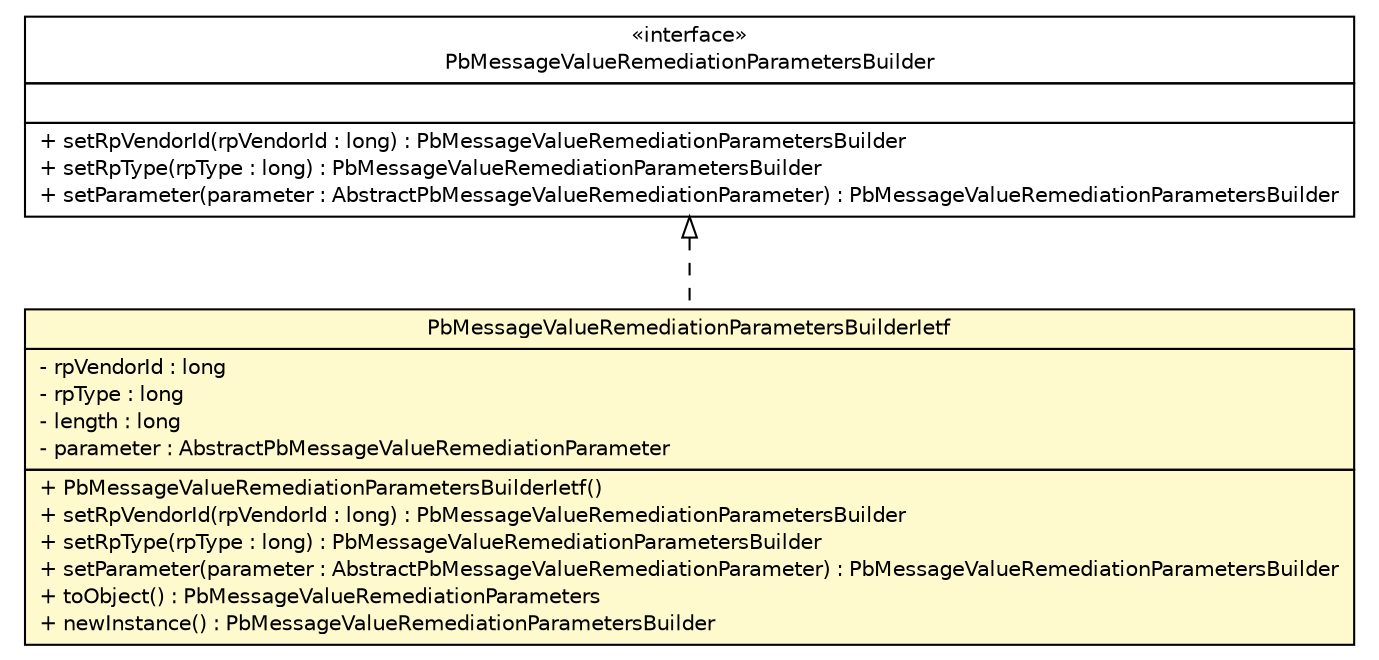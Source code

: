 #!/usr/local/bin/dot
#
# Class diagram 
# Generated by UMLGraph version R5_6 (http://www.umlgraph.org/)
#

digraph G {
	edge [fontname="Helvetica",fontsize=10,labelfontname="Helvetica",labelfontsize=10];
	node [fontname="Helvetica",fontsize=10,shape=plaintext];
	nodesep=0.25;
	ranksep=0.5;
	// org.ietf.nea.pb.message.PbMessageValueRemediationParametersBuilder
	c129526 [label=<<table title="org.ietf.nea.pb.message.PbMessageValueRemediationParametersBuilder" border="0" cellborder="1" cellspacing="0" cellpadding="2" port="p" href="./PbMessageValueRemediationParametersBuilder.html">
		<tr><td><table border="0" cellspacing="0" cellpadding="1">
<tr><td align="center" balign="center"> &#171;interface&#187; </td></tr>
<tr><td align="center" balign="center"> PbMessageValueRemediationParametersBuilder </td></tr>
		</table></td></tr>
		<tr><td><table border="0" cellspacing="0" cellpadding="1">
<tr><td align="left" balign="left">  </td></tr>
		</table></td></tr>
		<tr><td><table border="0" cellspacing="0" cellpadding="1">
<tr><td align="left" balign="left"> + setRpVendorId(rpVendorId : long) : PbMessageValueRemediationParametersBuilder </td></tr>
<tr><td align="left" balign="left"> + setRpType(rpType : long) : PbMessageValueRemediationParametersBuilder </td></tr>
<tr><td align="left" balign="left"> + setParameter(parameter : AbstractPbMessageValueRemediationParameter) : PbMessageValueRemediationParametersBuilder </td></tr>
		</table></td></tr>
		</table>>, URL="./PbMessageValueRemediationParametersBuilder.html", fontname="Helvetica", fontcolor="black", fontsize=10.0];
	// org.ietf.nea.pb.message.PbMessageValueRemediationParametersBuilderIetf
	c129541 [label=<<table title="org.ietf.nea.pb.message.PbMessageValueRemediationParametersBuilderIetf" border="0" cellborder="1" cellspacing="0" cellpadding="2" port="p" bgcolor="lemonChiffon" href="./PbMessageValueRemediationParametersBuilderIetf.html">
		<tr><td><table border="0" cellspacing="0" cellpadding="1">
<tr><td align="center" balign="center"> PbMessageValueRemediationParametersBuilderIetf </td></tr>
		</table></td></tr>
		<tr><td><table border="0" cellspacing="0" cellpadding="1">
<tr><td align="left" balign="left"> - rpVendorId : long </td></tr>
<tr><td align="left" balign="left"> - rpType : long </td></tr>
<tr><td align="left" balign="left"> - length : long </td></tr>
<tr><td align="left" balign="left"> - parameter : AbstractPbMessageValueRemediationParameter </td></tr>
		</table></td></tr>
		<tr><td><table border="0" cellspacing="0" cellpadding="1">
<tr><td align="left" balign="left"> + PbMessageValueRemediationParametersBuilderIetf() </td></tr>
<tr><td align="left" balign="left"> + setRpVendorId(rpVendorId : long) : PbMessageValueRemediationParametersBuilder </td></tr>
<tr><td align="left" balign="left"> + setRpType(rpType : long) : PbMessageValueRemediationParametersBuilder </td></tr>
<tr><td align="left" balign="left"> + setParameter(parameter : AbstractPbMessageValueRemediationParameter) : PbMessageValueRemediationParametersBuilder </td></tr>
<tr><td align="left" balign="left"> + toObject() : PbMessageValueRemediationParameters </td></tr>
<tr><td align="left" balign="left"> + newInstance() : PbMessageValueRemediationParametersBuilder </td></tr>
		</table></td></tr>
		</table>>, URL="./PbMessageValueRemediationParametersBuilderIetf.html", fontname="Helvetica", fontcolor="black", fontsize=10.0];
	//org.ietf.nea.pb.message.PbMessageValueRemediationParametersBuilderIetf implements org.ietf.nea.pb.message.PbMessageValueRemediationParametersBuilder
	c129526:p -> c129541:p [dir=back,arrowtail=empty,style=dashed];
}

